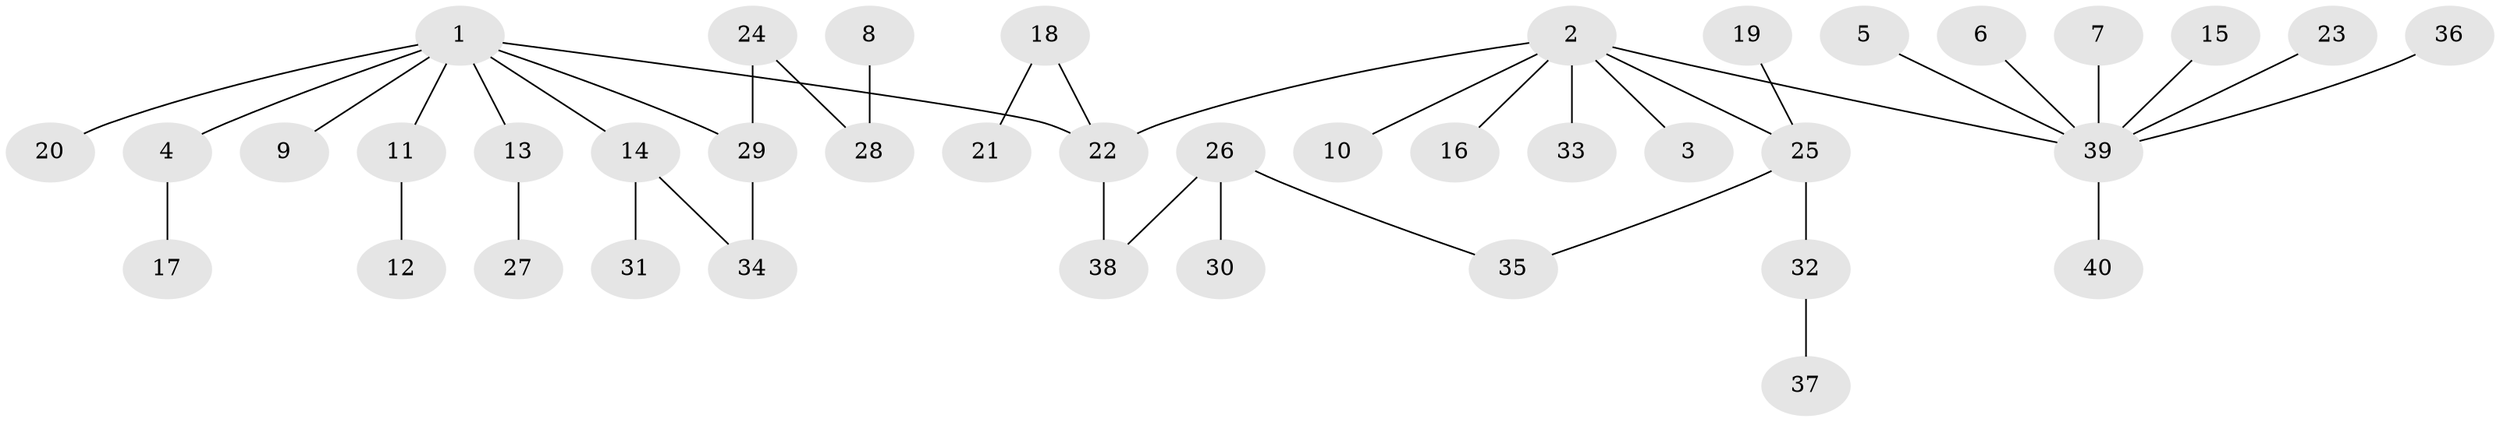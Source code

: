 // original degree distribution, {4: 0.0625, 5: 0.0625, 3: 0.125, 2: 0.275, 6: 0.0125, 1: 0.4625}
// Generated by graph-tools (version 1.1) at 2025/49/03/09/25 03:49:24]
// undirected, 40 vertices, 41 edges
graph export_dot {
graph [start="1"]
  node [color=gray90,style=filled];
  1;
  2;
  3;
  4;
  5;
  6;
  7;
  8;
  9;
  10;
  11;
  12;
  13;
  14;
  15;
  16;
  17;
  18;
  19;
  20;
  21;
  22;
  23;
  24;
  25;
  26;
  27;
  28;
  29;
  30;
  31;
  32;
  33;
  34;
  35;
  36;
  37;
  38;
  39;
  40;
  1 -- 4 [weight=1.0];
  1 -- 9 [weight=1.0];
  1 -- 11 [weight=1.0];
  1 -- 13 [weight=1.0];
  1 -- 14 [weight=1.0];
  1 -- 20 [weight=1.0];
  1 -- 22 [weight=1.0];
  1 -- 29 [weight=1.0];
  2 -- 3 [weight=1.0];
  2 -- 10 [weight=1.0];
  2 -- 16 [weight=1.0];
  2 -- 22 [weight=1.0];
  2 -- 25 [weight=1.0];
  2 -- 33 [weight=1.0];
  2 -- 39 [weight=1.0];
  4 -- 17 [weight=1.0];
  5 -- 39 [weight=1.0];
  6 -- 39 [weight=1.0];
  7 -- 39 [weight=1.0];
  8 -- 28 [weight=1.0];
  11 -- 12 [weight=1.0];
  13 -- 27 [weight=1.0];
  14 -- 31 [weight=1.0];
  14 -- 34 [weight=1.0];
  15 -- 39 [weight=1.0];
  18 -- 21 [weight=1.0];
  18 -- 22 [weight=1.0];
  19 -- 25 [weight=1.0];
  22 -- 38 [weight=1.0];
  23 -- 39 [weight=1.0];
  24 -- 28 [weight=1.0];
  24 -- 29 [weight=1.0];
  25 -- 32 [weight=1.0];
  25 -- 35 [weight=1.0];
  26 -- 30 [weight=1.0];
  26 -- 35 [weight=1.0];
  26 -- 38 [weight=1.0];
  29 -- 34 [weight=1.0];
  32 -- 37 [weight=1.0];
  36 -- 39 [weight=1.0];
  39 -- 40 [weight=1.0];
}
